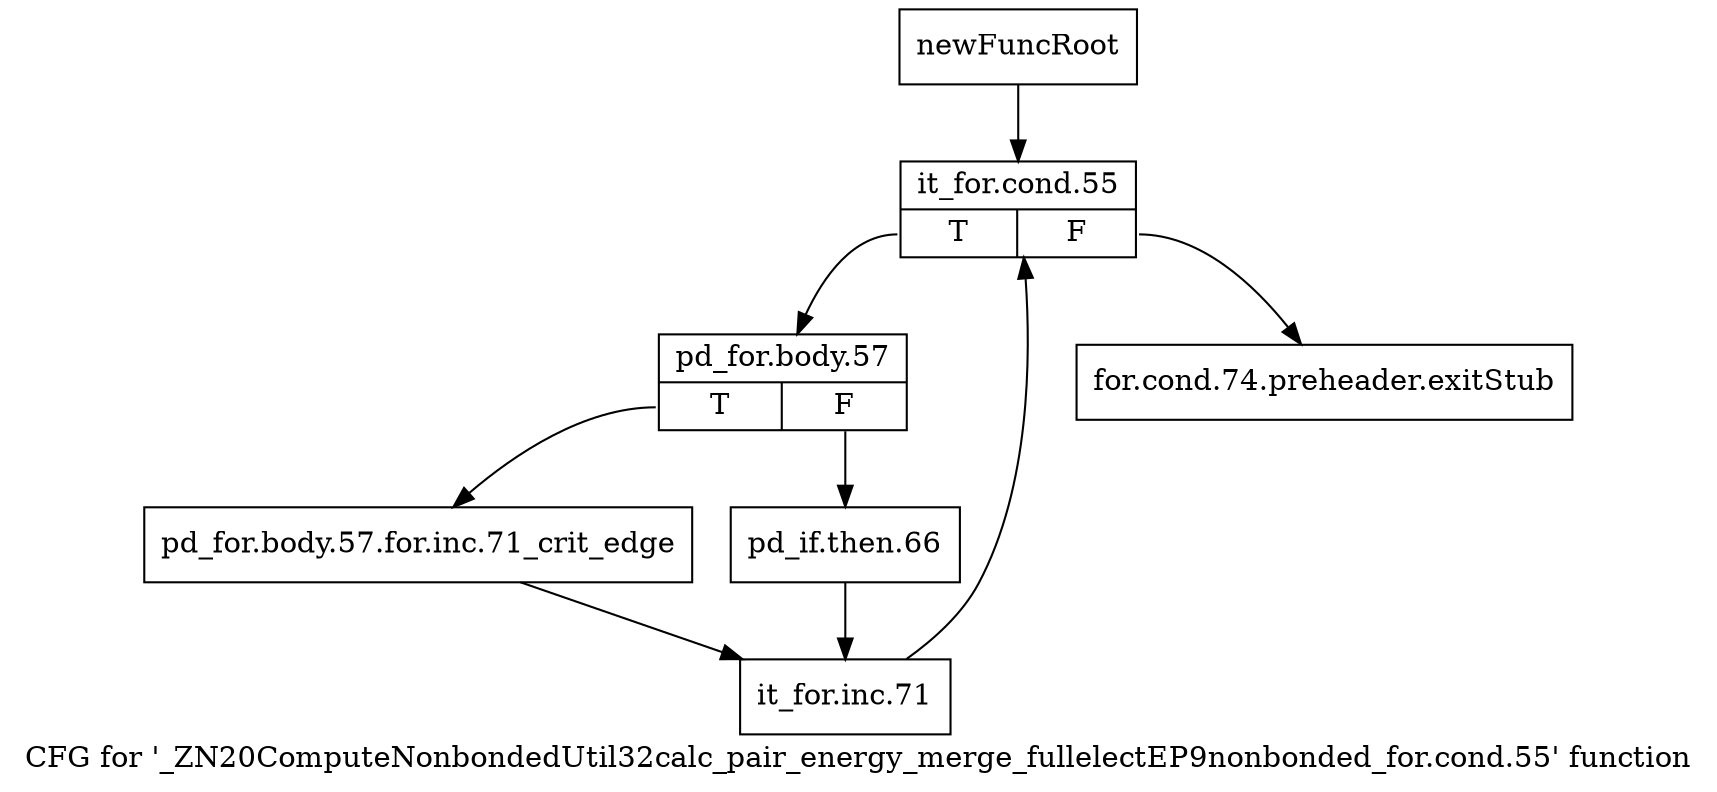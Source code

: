 digraph "CFG for '_ZN20ComputeNonbondedUtil32calc_pair_energy_merge_fullelectEP9nonbonded_for.cond.55' function" {
	label="CFG for '_ZN20ComputeNonbondedUtil32calc_pair_energy_merge_fullelectEP9nonbonded_for.cond.55' function";

	Node0x24899e0 [shape=record,label="{newFuncRoot}"];
	Node0x24899e0 -> Node0x2489a80;
	Node0x2489a30 [shape=record,label="{for.cond.74.preheader.exitStub}"];
	Node0x2489a80 [shape=record,label="{it_for.cond.55|{<s0>T|<s1>F}}"];
	Node0x2489a80:s0 -> Node0x2489ad0;
	Node0x2489a80:s1 -> Node0x2489a30;
	Node0x2489ad0 [shape=record,label="{pd_for.body.57|{<s0>T|<s1>F}}"];
	Node0x2489ad0:s0 -> Node0x2489b70;
	Node0x2489ad0:s1 -> Node0x2489b20;
	Node0x2489b20 [shape=record,label="{pd_if.then.66}"];
	Node0x2489b20 -> Node0x2489bc0;
	Node0x2489b70 [shape=record,label="{pd_for.body.57.for.inc.71_crit_edge}"];
	Node0x2489b70 -> Node0x2489bc0;
	Node0x2489bc0 [shape=record,label="{it_for.inc.71}"];
	Node0x2489bc0 -> Node0x2489a80;
}
